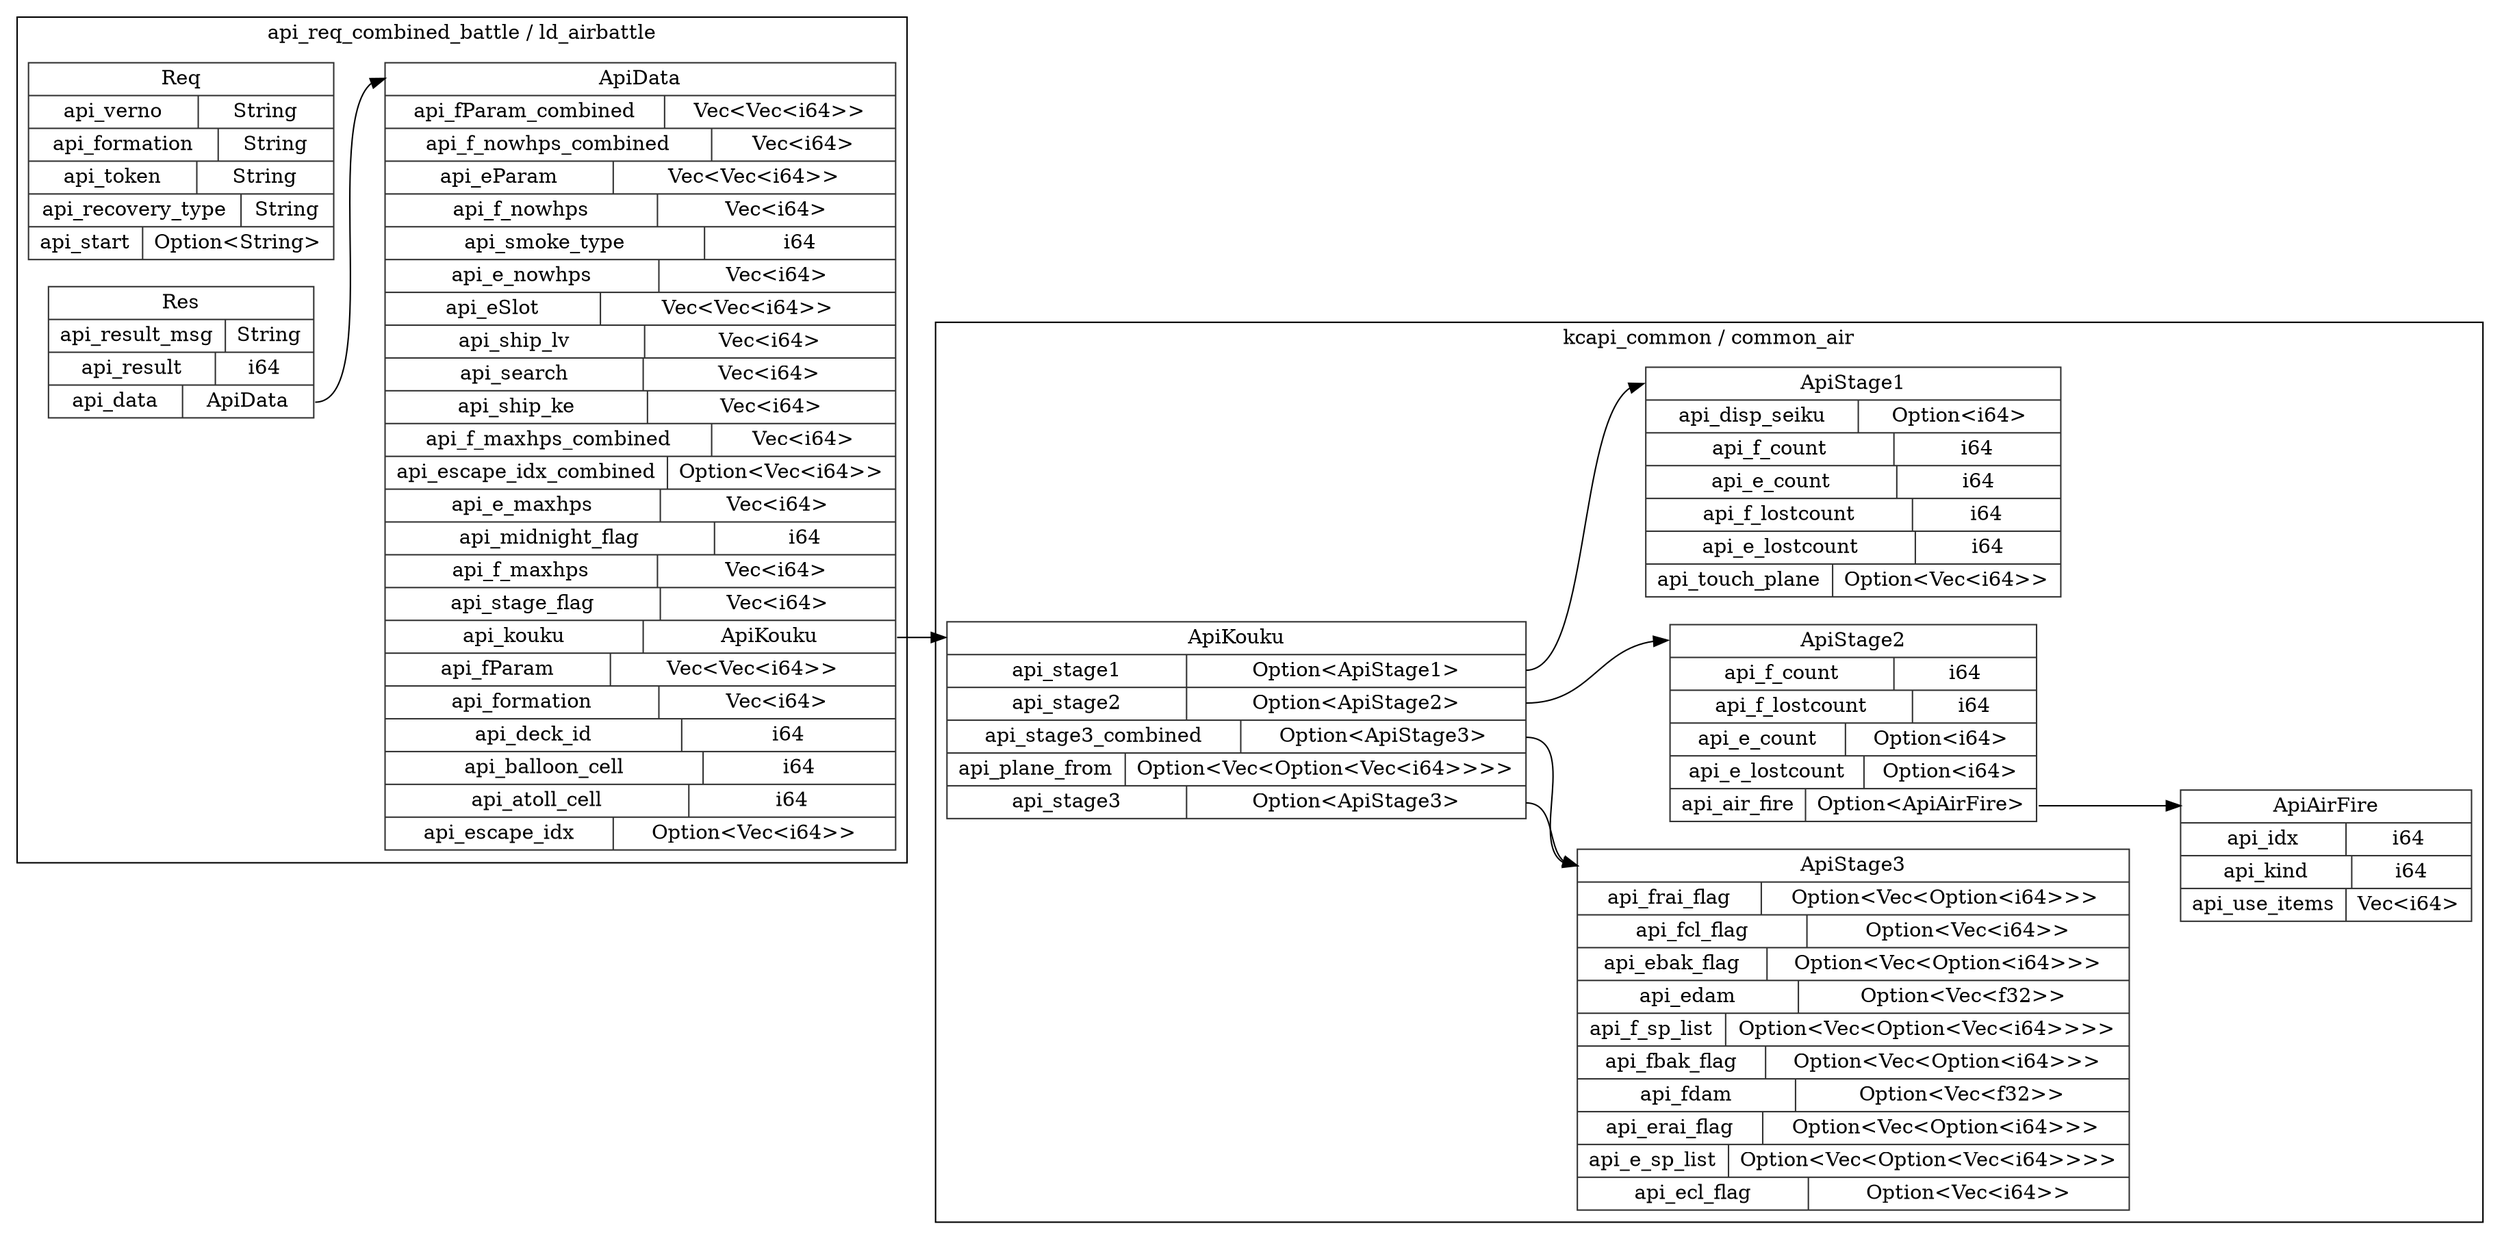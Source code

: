 digraph {
  rankdir=LR;
  subgraph cluster_0 {
    label="api_req_combined_battle / ld_airbattle";
    node [style="filled", color=white, style="solid", color=gray20];
    api_req_combined_battle__ld_airbattle__Req [label="<Req> Req  | { api_verno | <api_verno> String } | { api_formation | <api_formation> String } | { api_token | <api_token> String } | { api_recovery_type | <api_recovery_type> String } | { api_start | <api_start> Option\<String\> }", shape=record];
    api_req_combined_battle__ld_airbattle__Res [label="<Res> Res  | { api_result_msg | <api_result_msg> String } | { api_result | <api_result> i64 } | { api_data | <api_data> ApiData }", shape=record];
    api_req_combined_battle__ld_airbattle__ApiData;
    api_req_combined_battle__ld_airbattle__Res:api_data:e -> api_req_combined_battle__ld_airbattle__ApiData:ApiData:w;
    api_req_combined_battle__ld_airbattle__ApiData [label="<ApiData> ApiData  | { api_fParam_combined | <api_fParam_combined> Vec\<Vec\<i64\>\> } | { api_f_nowhps_combined | <api_f_nowhps_combined> Vec\<i64\> } | { api_eParam | <api_eParam> Vec\<Vec\<i64\>\> } | { api_f_nowhps | <api_f_nowhps> Vec\<i64\> } | { api_smoke_type | <api_smoke_type> i64 } | { api_e_nowhps | <api_e_nowhps> Vec\<i64\> } | { api_eSlot | <api_eSlot> Vec\<Vec\<i64\>\> } | { api_ship_lv | <api_ship_lv> Vec\<i64\> } | { api_search | <api_search> Vec\<i64\> } | { api_ship_ke | <api_ship_ke> Vec\<i64\> } | { api_f_maxhps_combined | <api_f_maxhps_combined> Vec\<i64\> } | { api_escape_idx_combined | <api_escape_idx_combined> Option\<Vec\<i64\>\> } | { api_e_maxhps | <api_e_maxhps> Vec\<i64\> } | { api_midnight_flag | <api_midnight_flag> i64 } | { api_f_maxhps | <api_f_maxhps> Vec\<i64\> } | { api_stage_flag | <api_stage_flag> Vec\<i64\> } | { api_kouku | <api_kouku> ApiKouku } | { api_fParam | <api_fParam> Vec\<Vec\<i64\>\> } | { api_formation | <api_formation> Vec\<i64\> } | { api_deck_id | <api_deck_id> i64 } | { api_balloon_cell | <api_balloon_cell> i64 } | { api_atoll_cell | <api_atoll_cell> i64 } | { api_escape_idx | <api_escape_idx> Option\<Vec\<i64\>\> }", shape=record];
  }
  subgraph cluster_1 {
    label="kcapi_common / common_air";
    node [style="filled", color=white, style="solid", color=gray20];
    kcapi_common__common_air__ApiKouku [label="<ApiKouku> ApiKouku  | { api_stage1 | <api_stage1> Option\<ApiStage1\> } | { api_stage2 | <api_stage2> Option\<ApiStage2\> } | { api_stage3_combined | <api_stage3_combined> Option\<ApiStage3\> } | { api_plane_from | <api_plane_from> Option\<Vec\<Option\<Vec\<i64\>\>\>\> } | { api_stage3 | <api_stage3> Option\<ApiStage3\> }", shape=record];
    kcapi_common__common_air__ApiStage1;
    kcapi_common__common_air__ApiKouku:api_stage1:e -> kcapi_common__common_air__ApiStage1:ApiStage1:w;
    kcapi_common__common_air__ApiStage2;
    kcapi_common__common_air__ApiKouku:api_stage2:e -> kcapi_common__common_air__ApiStage2:ApiStage2:w;
    kcapi_common__common_air__ApiStage3;
    kcapi_common__common_air__ApiKouku:api_stage3_combined:e -> kcapi_common__common_air__ApiStage3:ApiStage3:w;
    kcapi_common__common_air__ApiStage3;
    kcapi_common__common_air__ApiKouku:api_stage3:e -> kcapi_common__common_air__ApiStage3:ApiStage3:w;
    kcapi_common__common_air__ApiStage1 [label="<ApiStage1> ApiStage1  | { api_disp_seiku | <api_disp_seiku> Option\<i64\> } | { api_f_count | <api_f_count> i64 } | { api_e_count | <api_e_count> i64 } | { api_f_lostcount | <api_f_lostcount> i64 } | { api_e_lostcount | <api_e_lostcount> i64 } | { api_touch_plane | <api_touch_plane> Option\<Vec\<i64\>\> }", shape=record];
    kcapi_common__common_air__ApiStage2 [label="<ApiStage2> ApiStage2  | { api_f_count | <api_f_count> i64 } | { api_f_lostcount | <api_f_lostcount> i64 } | { api_e_count | <api_e_count> Option\<i64\> } | { api_e_lostcount | <api_e_lostcount> Option\<i64\> } | { api_air_fire | <api_air_fire> Option\<ApiAirFire\> }", shape=record];
    kcapi_common__common_air__ApiAirFire;
    kcapi_common__common_air__ApiStage2:api_air_fire:e -> kcapi_common__common_air__ApiAirFire:ApiAirFire:w;
    kcapi_common__common_air__ApiStage3 [label="<ApiStage3> ApiStage3  | { api_frai_flag | <api_frai_flag> Option\<Vec\<Option\<i64\>\>\> } | { api_fcl_flag | <api_fcl_flag> Option\<Vec\<i64\>\> } | { api_ebak_flag | <api_ebak_flag> Option\<Vec\<Option\<i64\>\>\> } | { api_edam | <api_edam> Option\<Vec\<f32\>\> } | { api_f_sp_list | <api_f_sp_list> Option\<Vec\<Option\<Vec\<i64\>\>\>\> } | { api_fbak_flag | <api_fbak_flag> Option\<Vec\<Option\<i64\>\>\> } | { api_fdam | <api_fdam> Option\<Vec\<f32\>\> } | { api_erai_flag | <api_erai_flag> Option\<Vec\<Option\<i64\>\>\> } | { api_e_sp_list | <api_e_sp_list> Option\<Vec\<Option\<Vec\<i64\>\>\>\> } | { api_ecl_flag | <api_ecl_flag> Option\<Vec\<i64\>\> }", shape=record];
    kcapi_common__common_air__ApiAirFire [label="<ApiAirFire> ApiAirFire  | { api_idx | <api_idx> i64 } | { api_kind | <api_kind> i64 } | { api_use_items | <api_use_items> Vec\<i64\> }", shape=record];
  }
  api_req_combined_battle__ld_airbattle__ApiData:api_kouku:e -> kcapi_common__common_air__ApiKouku:ApiKouku:w;
}
